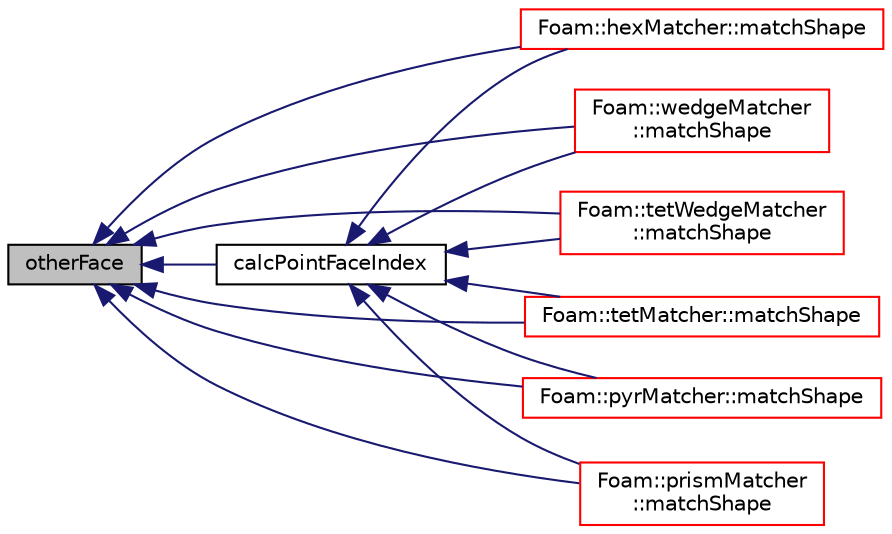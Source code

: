 digraph "otherFace"
{
  bgcolor="transparent";
  edge [fontname="Helvetica",fontsize="10",labelfontname="Helvetica",labelfontsize="10"];
  node [fontname="Helvetica",fontsize="10",shape=record];
  rankdir="LR";
  Node1 [label="otherFace",height=0.2,width=0.4,color="black", fillcolor="grey75", style="filled", fontcolor="black"];
  Node1 -> Node2 [dir="back",color="midnightblue",fontsize="10",style="solid",fontname="Helvetica"];
  Node2 [label="calcPointFaceIndex",height=0.2,width=0.4,color="black",URL="$a00213.html#affdc1ddd257e430b8357f273b6acccfa",tooltip="Fill vertex/face to index in face data structure. "];
  Node2 -> Node3 [dir="back",color="midnightblue",fontsize="10",style="solid",fontname="Helvetica"];
  Node3 [label="Foam::hexMatcher::matchShape",height=0.2,width=0.4,color="red",URL="$a01025.html#a1eba155714e7031777891b5d224b67fc",tooltip="Low level shape recognition. Return true if matches. "];
  Node2 -> Node4 [dir="back",color="midnightblue",fontsize="10",style="solid",fontname="Helvetica"];
  Node4 [label="Foam::wedgeMatcher\l::matchShape",height=0.2,width=0.4,color="red",URL="$a02974.html#a1eba155714e7031777891b5d224b67fc",tooltip="Low level shape recognition. Return true if matches. "];
  Node2 -> Node5 [dir="back",color="midnightblue",fontsize="10",style="solid",fontname="Helvetica"];
  Node5 [label="Foam::tetWedgeMatcher\l::matchShape",height=0.2,width=0.4,color="red",URL="$a02665.html#a1eba155714e7031777891b5d224b67fc",tooltip="Low level shape recognition. Return true if matches. "];
  Node2 -> Node6 [dir="back",color="midnightblue",fontsize="10",style="solid",fontname="Helvetica"];
  Node6 [label="Foam::tetMatcher::matchShape",height=0.2,width=0.4,color="red",URL="$a02661.html#a1eba155714e7031777891b5d224b67fc",tooltip="Low level shape recognition. Return true if matches. "];
  Node2 -> Node7 [dir="back",color="midnightblue",fontsize="10",style="solid",fontname="Helvetica"];
  Node7 [label="Foam::pyrMatcher::matchShape",height=0.2,width=0.4,color="red",URL="$a02094.html#a1eba155714e7031777891b5d224b67fc",tooltip="Low level shape recognition. Return true if matches. "];
  Node2 -> Node8 [dir="back",color="midnightblue",fontsize="10",style="solid",fontname="Helvetica"];
  Node8 [label="Foam::prismMatcher\l::matchShape",height=0.2,width=0.4,color="red",URL="$a02024.html#a1eba155714e7031777891b5d224b67fc",tooltip="Low level shape recognition. Return true if matches. "];
  Node1 -> Node4 [dir="back",color="midnightblue",fontsize="10",style="solid",fontname="Helvetica"];
  Node1 -> Node5 [dir="back",color="midnightblue",fontsize="10",style="solid",fontname="Helvetica"];
  Node1 -> Node6 [dir="back",color="midnightblue",fontsize="10",style="solid",fontname="Helvetica"];
  Node1 -> Node7 [dir="back",color="midnightblue",fontsize="10",style="solid",fontname="Helvetica"];
  Node1 -> Node8 [dir="back",color="midnightblue",fontsize="10",style="solid",fontname="Helvetica"];
  Node1 -> Node3 [dir="back",color="midnightblue",fontsize="10",style="solid",fontname="Helvetica"];
}
